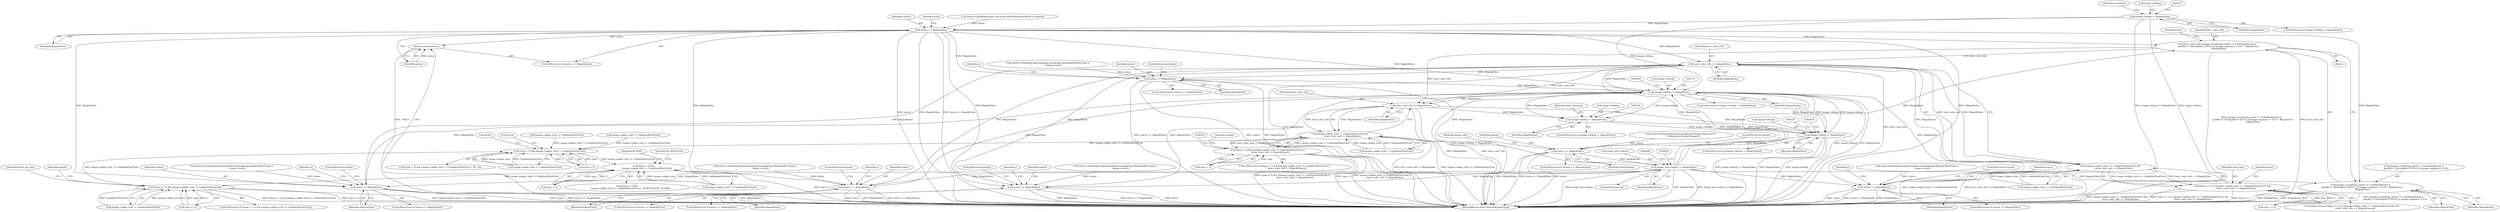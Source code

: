 digraph "0_ImageMagick_4cc6ec8a4197d4c008577127736bf7985d632323@pointer" {
"1000171" [label="(Call,image->debug != MagickFalse)"];
"1000205" [label="(Call,status == MagickFalse)"];
"1000208" [label="(Return,return(status);)"];
"1000587" [label="(Call,have_color_info=(image->rendering_intent != UndefinedIntent) ||\n      (profile != (StringInfo *) NULL) || (image->gamma != 0.0) ?  MagickTrue :\n      MagickFalse)"];
"1000630" [label="(Call,have_color_info == MagickFalse)"];
"1000624" [label="(Call,(image->alpha_trait == UndefinedPixelTrait) &&\n          (have_color_info == MagickFalse))"];
"1000620" [label="(Call,(type == 3) || ((image->alpha_trait == UndefinedPixelTrait) &&\n          (have_color_info == MagickFalse)))"];
"1001051" [label="(Call,status == MagickFalse)"];
"1001704" [label="(Call,image->debug != MagickFalse)"];
"1002014" [label="(Call,have_color_info != MagickFalse)"];
"1002008" [label="(Call,(image->alpha_trait != UndefinedPixelTrait) ||\n        (have_color_info != MagickFalse))"];
"1000509" [label="(Call,(type > 3) && (image->alpha_trait != UndefinedPixelTrait))"];
"1000527" [label="(Call,(type > 3) &&\n          (image->alpha_trait != UndefinedPixelTrait))"];
"1000539" [label="(Call,(type == 3) && (image->alpha_trait != UndefinedPixelTrait))"];
"1002004" [label="(Call,(type > 3) && ((image->alpha_trait != UndefinedPixelTrait) ||\n        (have_color_info != MagickFalse)))"];
"1002329" [label="(Call,image->debug != MagickFalse)"];
"1002531" [label="(Call,image->debug != MagickFalse)"];
"1002581" [label="(Call,status == MagickFalse)"];
"1002585" [label="(Call,image_info->adjoin != MagickFalse)"];
"1000589" [label="(Call,(image->rendering_intent != UndefinedIntent) ||\n      (profile != (StringInfo *) NULL) || (image->gamma != 0.0) ?  MagickTrue :\n      MagickFalse)"];
"1001226" [label="(Call,status == MagickFalse)"];
"1001339" [label="(Call,status == MagickFalse)"];
"1001476" [label="(Call,status == MagickFalse)"];
"1001599" [label="(Call,status == MagickFalse)"];
"1000510" [label="(Call,type > 3)"];
"1002016" [label="(Identifier,MagickFalse)"];
"1000647" [label="(Identifier,bmp_info)"];
"1001602" [label="(ControlStructure,break;)"];
"1001599" [label="(Call,status == MagickFalse)"];
"1000587" [label="(Call,have_color_info=(image->rendering_intent != UndefinedIntent) ||\n      (profile != (StringInfo *) NULL) || (image->gamma != 0.0) ?  MagickTrue :\n      MagickFalse)"];
"1000540" [label="(Call,type == 3)"];
"1001039" [label="(Call,status=SetImageProgress(image,SaveImageTag,(MagickOffsetType) y,\n                image->rows))"];
"1002008" [label="(Call,(image->alpha_trait != UndefinedPixelTrait) ||\n        (have_color_info != MagickFalse))"];
"1000509" [label="(Call,(type > 3) && (image->alpha_trait != UndefinedPixelTrait))"];
"1000206" [label="(Identifier,status)"];
"1000209" [label="(Identifier,status)"];
"1001708" [label="(Identifier,MagickFalse)"];
"1001052" [label="(Identifier,status)"];
"1002580" [label="(ControlStructure,if (status == MagickFalse))"];
"1001226" [label="(Call,status == MagickFalse)"];
"1001229" [label="(ControlStructure,break;)"];
"1000211" [label="(Identifier,type)"];
"1002323" [label="(Identifier,image)"];
"1002328" [label="(ControlStructure,if (image->debug != MagickFalse))"];
"1000608" [label="(Identifier,MagickFalse)"];
"1001053" [label="(Identifier,MagickFalse)"];
"1001600" [label="(Identifier,status)"];
"1000286" [label="(Block,)"];
"1002329" [label="(Call,image->debug != MagickFalse)"];
"1002581" [label="(Call,status == MagickFalse)"];
"1000204" [label="(ControlStructure,if (status == MagickFalse))"];
"1001227" [label="(Identifier,status)"];
"1000624" [label="(Call,(image->alpha_trait == UndefinedPixelTrait) &&\n          (have_color_info == MagickFalse))"];
"1002586" [label="(Call,image_info->adjoin)"];
"1001340" [label="(Identifier,status)"];
"1001214" [label="(Call,status=SetImageProgress(image,SaveImageTag,(MagickOffsetType) y,\n                image->rows))"];
"1000632" [label="(Identifier,MagickFalse)"];
"1002005" [label="(Call,type > 3)"];
"1000611" [label="(Identifier,type)"];
"1000187" [label="(Identifier,exception)"];
"1000528" [label="(Call,type > 3)"];
"1001073" [label="(Identifier,y)"];
"1002585" [label="(Call,image_info->adjoin != MagickFalse)"];
"1000539" [label="(Call,(type == 3) && (image->alpha_trait != UndefinedPixelTrait))"];
"1002587" [label="(Identifier,image_info)"];
"1002589" [label="(Identifier,MagickFalse)"];
"1000635" [label="(Identifier,type)"];
"1002009" [label="(Call,image->alpha_trait != UndefinedPixelTrait)"];
"1001479" [label="(ControlStructure,break;)"];
"1000518" [label="(Literal,32)"];
"1002596" [label="(MethodReturn,static MagickBooleanType)"];
"1000631" [label="(Identifier,have_color_info)"];
"1001705" [label="(Call,image->debug)"];
"1001476" [label="(Call,status == MagickFalse)"];
"1000170" [label="(ControlStructure,if (image->debug != MagickFalse))"];
"1000538" [label="(ControlStructure,if ((type == 3) && (image->alpha_trait != UndefinedPixelTrait)))"];
"1000208" [label="(Return,return(status);)"];
"1002014" [label="(Call,have_color_info != MagickFalse)"];
"1001601" [label="(Identifier,MagickFalse)"];
"1002003" [label="(ControlStructure,if ((type > 3) && ((image->alpha_trait != UndefinedPixelTrait) ||\n        (have_color_info != MagickFalse))))"];
"1001598" [label="(ControlStructure,if (status == MagickFalse))"];
"1000620" [label="(Call,(type == 3) || ((image->alpha_trait == UndefinedPixelTrait) &&\n          (have_color_info == MagickFalse)))"];
"1001327" [label="(Call,status=SetImageProgress(image,SaveImageTag,(MagickOffsetType) y,\n                image->rows))"];
"1001358" [label="(Identifier,y)"];
"1001704" [label="(Call,image->debug != MagickFalse)"];
"1001495" [label="(Identifier,y)"];
"1000607" [label="(Identifier,MagickTrue)"];
"1000590" [label="(Call,(image->rendering_intent != UndefinedIntent) ||\n      (profile != (StringInfo *) NULL) || (image->gamma != 0.0))"];
"1002333" [label="(Identifier,MagickFalse)"];
"1001054" [label="(ControlStructure,break;)"];
"1000531" [label="(Call,image->alpha_trait != UndefinedPixelTrait)"];
"1001750" [label="(Call,image->alpha_trait != UndefinedPixelTrait)"];
"1001477" [label="(Identifier,status)"];
"1001341" [label="(Identifier,MagickFalse)"];
"1000563" [label="(Identifier,bytes_per_line)"];
"1001342" [label="(ControlStructure,break;)"];
"1002582" [label="(Identifier,status)"];
"1002330" [label="(Call,image->debug)"];
"1002346" [label="(Identifier,bmp_colormap)"];
"1000508" [label="(Call,(type > 3) && (image->alpha_trait != UndefinedPixelTrait) ? 32 : 24)"];
"1002531" [label="(Call,image->debug != MagickFalse)"];
"1002583" [label="(Identifier,MagickFalse)"];
"1002004" [label="(Call,(type > 3) && ((image->alpha_trait != UndefinedPixelTrait) ||\n        (have_color_info != MagickFalse)))"];
"1000526" [label="(Call,(type > 3) &&\n          (image->alpha_trait != UndefinedPixelTrait) ?  BI_BITFIELDS : BI_RGB)"];
"1000205" [label="(Call,status == MagickFalse)"];
"1001338" [label="(ControlStructure,if (status == MagickFalse))"];
"1001228" [label="(Identifier,MagickFalse)"];
"1000619" [label="(ControlStructure,if ((type == 3) || ((image->alpha_trait == UndefinedPixelTrait) &&\n          (have_color_info == MagickFalse))))"];
"1000588" [label="(Identifier,have_color_info)"];
"1000543" [label="(Call,image->alpha_trait != UndefinedPixelTrait)"];
"1000527" [label="(Call,(type > 3) &&\n          (image->alpha_trait != UndefinedPixelTrait))"];
"1000513" [label="(Call,image->alpha_trait != UndefinedPixelTrait)"];
"1001050" [label="(ControlStructure,if (status == MagickFalse))"];
"1000621" [label="(Call,type == 3)"];
"1000207" [label="(Identifier,MagickFalse)"];
"1000630" [label="(Call,have_color_info == MagickFalse)"];
"1000175" [label="(Identifier,MagickFalse)"];
"1001225" [label="(ControlStructure,if (status == MagickFalse))"];
"1002571" [label="(Call,status=SetImageProgress(image,SaveImagesTag,scene++,\n      GetImageListLength(image)))"];
"1001703" [label="(ControlStructure,if (image->debug != MagickFalse))"];
"1001051" [label="(Call,status == MagickFalse)"];
"1002015" [label="(Identifier,have_color_info)"];
"1000550" [label="(Identifier,option)"];
"1001587" [label="(Call,status=SetImageProgress(image,SaveImageTag,(MagickOffsetType) y,\n                image->rows))"];
"1000536" [label="(Identifier,BI_BITFIELDS)"];
"1000171" [label="(Call,image->debug != MagickFalse)"];
"1002532" [label="(Call,image->debug)"];
"1000519" [label="(Literal,24)"];
"1000172" [label="(Call,image->debug)"];
"1000589" [label="(Call,(image->rendering_intent != UndefinedIntent) ||\n      (profile != (StringInfo *) NULL) || (image->gamma != 0.0) ?  MagickTrue :\n      MagickFalse)"];
"1001475" [label="(ControlStructure,if (status == MagickFalse))"];
"1001245" [label="(Identifier,y)"];
"1001464" [label="(Call,status=SetImageProgress(image,SaveImageTag,(MagickOffsetType) y,\n                image->rows))"];
"1001339" [label="(Call,status == MagickFalse)"];
"1000197" [label="(Call,status=OpenBlob(image_info,image,WriteBinaryBlobMode,exception))"];
"1000625" [label="(Call,image->alpha_trait == UndefinedPixelTrait)"];
"1000285" [label="(ControlStructure,do)"];
"1001478" [label="(Identifier,MagickFalse)"];
"1000415" [label="(Call,image->alpha_trait != UndefinedPixelTrait)"];
"1000894" [label="(Identifier,y)"];
"1000537" [label="(Identifier,BI_RGB)"];
"1002530" [label="(ControlStructure,if (image->debug != MagickFalse))"];
"1002584" [label="(ControlStructure,break;)"];
"1002535" [label="(Identifier,MagickFalse)"];
"1000171" -> "1000170"  [label="AST: "];
"1000171" -> "1000175"  [label="CFG: "];
"1000172" -> "1000171"  [label="AST: "];
"1000175" -> "1000171"  [label="AST: "];
"1000177" -> "1000171"  [label="CFG: "];
"1000187" -> "1000171"  [label="CFG: "];
"1000171" -> "1002596"  [label="DDG: image->debug"];
"1000171" -> "1002596"  [label="DDG: image->debug != MagickFalse"];
"1000171" -> "1000205"  [label="DDG: MagickFalse"];
"1000171" -> "1001704"  [label="DDG: image->debug"];
"1000205" -> "1000204"  [label="AST: "];
"1000205" -> "1000207"  [label="CFG: "];
"1000206" -> "1000205"  [label="AST: "];
"1000207" -> "1000205"  [label="AST: "];
"1000209" -> "1000205"  [label="CFG: "];
"1000211" -> "1000205"  [label="CFG: "];
"1000205" -> "1002596"  [label="DDG: status"];
"1000205" -> "1002596"  [label="DDG: MagickFalse"];
"1000205" -> "1002596"  [label="DDG: status == MagickFalse"];
"1000197" -> "1000205"  [label="DDG: status"];
"1000205" -> "1000208"  [label="DDG: status"];
"1000205" -> "1000587"  [label="DDG: MagickFalse"];
"1000205" -> "1000589"  [label="DDG: MagickFalse"];
"1000205" -> "1000630"  [label="DDG: MagickFalse"];
"1000205" -> "1001051"  [label="DDG: MagickFalse"];
"1000205" -> "1001226"  [label="DDG: MagickFalse"];
"1000205" -> "1001339"  [label="DDG: MagickFalse"];
"1000205" -> "1001476"  [label="DDG: MagickFalse"];
"1000205" -> "1001599"  [label="DDG: MagickFalse"];
"1000205" -> "1001704"  [label="DDG: MagickFalse"];
"1000208" -> "1000204"  [label="AST: "];
"1000208" -> "1000209"  [label="CFG: "];
"1000209" -> "1000208"  [label="AST: "];
"1002596" -> "1000208"  [label="CFG: "];
"1000208" -> "1002596"  [label="DDG: <RET>"];
"1000209" -> "1000208"  [label="DDG: status"];
"1000587" -> "1000286"  [label="AST: "];
"1000587" -> "1000589"  [label="CFG: "];
"1000588" -> "1000587"  [label="AST: "];
"1000589" -> "1000587"  [label="AST: "];
"1000611" -> "1000587"  [label="CFG: "];
"1000587" -> "1002596"  [label="DDG: (image->rendering_intent != UndefinedIntent) ||\n      (profile != (StringInfo *) NULL) || (image->gamma != 0.0) ?  MagickTrue :\n      MagickFalse"];
"1000587" -> "1002596"  [label="DDG: have_color_info"];
"1002585" -> "1000587"  [label="DDG: MagickFalse"];
"1000587" -> "1000630"  [label="DDG: have_color_info"];
"1000587" -> "1002014"  [label="DDG: have_color_info"];
"1000630" -> "1000624"  [label="AST: "];
"1000630" -> "1000632"  [label="CFG: "];
"1000631" -> "1000630"  [label="AST: "];
"1000632" -> "1000630"  [label="AST: "];
"1000624" -> "1000630"  [label="CFG: "];
"1000630" -> "1002596"  [label="DDG: MagickFalse"];
"1000630" -> "1002596"  [label="DDG: have_color_info"];
"1000630" -> "1000624"  [label="DDG: have_color_info"];
"1000630" -> "1000624"  [label="DDG: MagickFalse"];
"1002585" -> "1000630"  [label="DDG: MagickFalse"];
"1000630" -> "1001051"  [label="DDG: MagickFalse"];
"1000630" -> "1001226"  [label="DDG: MagickFalse"];
"1000630" -> "1001339"  [label="DDG: MagickFalse"];
"1000630" -> "1001476"  [label="DDG: MagickFalse"];
"1000630" -> "1001599"  [label="DDG: MagickFalse"];
"1000630" -> "1001704"  [label="DDG: MagickFalse"];
"1000630" -> "1002014"  [label="DDG: have_color_info"];
"1000624" -> "1000620"  [label="AST: "];
"1000624" -> "1000625"  [label="CFG: "];
"1000625" -> "1000624"  [label="AST: "];
"1000620" -> "1000624"  [label="CFG: "];
"1000624" -> "1002596"  [label="DDG: have_color_info == MagickFalse"];
"1000624" -> "1002596"  [label="DDG: image->alpha_trait == UndefinedPixelTrait"];
"1000624" -> "1000620"  [label="DDG: image->alpha_trait == UndefinedPixelTrait"];
"1000624" -> "1000620"  [label="DDG: have_color_info == MagickFalse"];
"1000625" -> "1000624"  [label="DDG: image->alpha_trait"];
"1000625" -> "1000624"  [label="DDG: UndefinedPixelTrait"];
"1000620" -> "1000619"  [label="AST: "];
"1000620" -> "1000621"  [label="CFG: "];
"1000621" -> "1000620"  [label="AST: "];
"1000635" -> "1000620"  [label="CFG: "];
"1000647" -> "1000620"  [label="CFG: "];
"1000620" -> "1002596"  [label="DDG: type == 3"];
"1000620" -> "1002596"  [label="DDG: (image->alpha_trait == UndefinedPixelTrait) &&\n          (have_color_info == MagickFalse)"];
"1000620" -> "1002596"  [label="DDG: (type == 3) || ((image->alpha_trait == UndefinedPixelTrait) &&\n          (have_color_info == MagickFalse))"];
"1000621" -> "1000620"  [label="DDG: type"];
"1000621" -> "1000620"  [label="DDG: 3"];
"1001051" -> "1001050"  [label="AST: "];
"1001051" -> "1001053"  [label="CFG: "];
"1001052" -> "1001051"  [label="AST: "];
"1001053" -> "1001051"  [label="AST: "];
"1001054" -> "1001051"  [label="CFG: "];
"1000894" -> "1001051"  [label="CFG: "];
"1001051" -> "1002596"  [label="DDG: status == MagickFalse"];
"1001051" -> "1002596"  [label="DDG: status"];
"1001051" -> "1002596"  [label="DDG: MagickFalse"];
"1001039" -> "1001051"  [label="DDG: status"];
"1002585" -> "1001051"  [label="DDG: MagickFalse"];
"1001051" -> "1001704"  [label="DDG: MagickFalse"];
"1001704" -> "1001703"  [label="AST: "];
"1001704" -> "1001708"  [label="CFG: "];
"1001705" -> "1001704"  [label="AST: "];
"1001708" -> "1001704"  [label="AST: "];
"1001711" -> "1001704"  [label="CFG: "];
"1001848" -> "1001704"  [label="CFG: "];
"1001704" -> "1002596"  [label="DDG: image->debug"];
"1001704" -> "1002596"  [label="DDG: MagickFalse"];
"1001704" -> "1002596"  [label="DDG: image->debug != MagickFalse"];
"1002531" -> "1001704"  [label="DDG: image->debug"];
"1001339" -> "1001704"  [label="DDG: MagickFalse"];
"1001226" -> "1001704"  [label="DDG: MagickFalse"];
"1001476" -> "1001704"  [label="DDG: MagickFalse"];
"1001599" -> "1001704"  [label="DDG: MagickFalse"];
"1002585" -> "1001704"  [label="DDG: MagickFalse"];
"1001704" -> "1002014"  [label="DDG: MagickFalse"];
"1001704" -> "1002329"  [label="DDG: image->debug"];
"1001704" -> "1002329"  [label="DDG: MagickFalse"];
"1001704" -> "1002531"  [label="DDG: image->debug"];
"1001704" -> "1002531"  [label="DDG: MagickFalse"];
"1002014" -> "1002008"  [label="AST: "];
"1002014" -> "1002016"  [label="CFG: "];
"1002015" -> "1002014"  [label="AST: "];
"1002016" -> "1002014"  [label="AST: "];
"1002008" -> "1002014"  [label="CFG: "];
"1002014" -> "1002596"  [label="DDG: have_color_info"];
"1002014" -> "1002596"  [label="DDG: MagickFalse"];
"1002014" -> "1002008"  [label="DDG: have_color_info"];
"1002014" -> "1002008"  [label="DDG: MagickFalse"];
"1002014" -> "1002329"  [label="DDG: MagickFalse"];
"1002014" -> "1002531"  [label="DDG: MagickFalse"];
"1002008" -> "1002004"  [label="AST: "];
"1002008" -> "1002009"  [label="CFG: "];
"1002009" -> "1002008"  [label="AST: "];
"1002004" -> "1002008"  [label="CFG: "];
"1002008" -> "1002596"  [label="DDG: have_color_info != MagickFalse"];
"1002008" -> "1002596"  [label="DDG: image->alpha_trait != UndefinedPixelTrait"];
"1002008" -> "1000509"  [label="DDG: image->alpha_trait != UndefinedPixelTrait"];
"1002008" -> "1002004"  [label="DDG: image->alpha_trait != UndefinedPixelTrait"];
"1002008" -> "1002004"  [label="DDG: have_color_info != MagickFalse"];
"1002009" -> "1002008"  [label="DDG: image->alpha_trait"];
"1002009" -> "1002008"  [label="DDG: UndefinedPixelTrait"];
"1000509" -> "1000508"  [label="AST: "];
"1000509" -> "1000510"  [label="CFG: "];
"1000509" -> "1000513"  [label="CFG: "];
"1000510" -> "1000509"  [label="AST: "];
"1000513" -> "1000509"  [label="AST: "];
"1000518" -> "1000509"  [label="CFG: "];
"1000519" -> "1000509"  [label="CFG: "];
"1000510" -> "1000509"  [label="DDG: type"];
"1000510" -> "1000509"  [label="DDG: 3"];
"1000513" -> "1000509"  [label="DDG: image->alpha_trait"];
"1000513" -> "1000509"  [label="DDG: UndefinedPixelTrait"];
"1001750" -> "1000509"  [label="DDG: image->alpha_trait != UndefinedPixelTrait"];
"1000539" -> "1000509"  [label="DDG: image->alpha_trait != UndefinedPixelTrait"];
"1000415" -> "1000509"  [label="DDG: image->alpha_trait != UndefinedPixelTrait"];
"1000509" -> "1000527"  [label="DDG: image->alpha_trait != UndefinedPixelTrait"];
"1000527" -> "1000526"  [label="AST: "];
"1000527" -> "1000528"  [label="CFG: "];
"1000527" -> "1000531"  [label="CFG: "];
"1000528" -> "1000527"  [label="AST: "];
"1000531" -> "1000527"  [label="AST: "];
"1000536" -> "1000527"  [label="CFG: "];
"1000537" -> "1000527"  [label="CFG: "];
"1000527" -> "1002596"  [label="DDG: type > 3"];
"1000528" -> "1000527"  [label="DDG: type"];
"1000528" -> "1000527"  [label="DDG: 3"];
"1000531" -> "1000527"  [label="DDG: image->alpha_trait"];
"1000531" -> "1000527"  [label="DDG: UndefinedPixelTrait"];
"1000527" -> "1000539"  [label="DDG: image->alpha_trait != UndefinedPixelTrait"];
"1000539" -> "1000538"  [label="AST: "];
"1000539" -> "1000540"  [label="CFG: "];
"1000539" -> "1000543"  [label="CFG: "];
"1000540" -> "1000539"  [label="AST: "];
"1000543" -> "1000539"  [label="AST: "];
"1000550" -> "1000539"  [label="CFG: "];
"1000563" -> "1000539"  [label="CFG: "];
"1000539" -> "1002596"  [label="DDG: type == 3"];
"1000539" -> "1002596"  [label="DDG: image->alpha_trait != UndefinedPixelTrait"];
"1000539" -> "1002596"  [label="DDG: (type == 3) && (image->alpha_trait != UndefinedPixelTrait)"];
"1000540" -> "1000539"  [label="DDG: type"];
"1000540" -> "1000539"  [label="DDG: 3"];
"1000543" -> "1000539"  [label="DDG: image->alpha_trait"];
"1000543" -> "1000539"  [label="DDG: UndefinedPixelTrait"];
"1002004" -> "1002003"  [label="AST: "];
"1002004" -> "1002005"  [label="CFG: "];
"1002005" -> "1002004"  [label="AST: "];
"1002019" -> "1002004"  [label="CFG: "];
"1002323" -> "1002004"  [label="CFG: "];
"1002004" -> "1002596"  [label="DDG: (image->alpha_trait != UndefinedPixelTrait) ||\n        (have_color_info != MagickFalse)"];
"1002004" -> "1002596"  [label="DDG: (type > 3) && ((image->alpha_trait != UndefinedPixelTrait) ||\n        (have_color_info != MagickFalse))"];
"1002004" -> "1002596"  [label="DDG: type > 3"];
"1002005" -> "1002004"  [label="DDG: type"];
"1002005" -> "1002004"  [label="DDG: 3"];
"1002329" -> "1002328"  [label="AST: "];
"1002329" -> "1002333"  [label="CFG: "];
"1002330" -> "1002329"  [label="AST: "];
"1002333" -> "1002329"  [label="AST: "];
"1002335" -> "1002329"  [label="CFG: "];
"1002346" -> "1002329"  [label="CFG: "];
"1002329" -> "1002531"  [label="DDG: image->debug"];
"1002329" -> "1002531"  [label="DDG: MagickFalse"];
"1002531" -> "1002530"  [label="AST: "];
"1002531" -> "1002535"  [label="CFG: "];
"1002532" -> "1002531"  [label="AST: "];
"1002535" -> "1002531"  [label="AST: "];
"1002537" -> "1002531"  [label="CFG: "];
"1002546" -> "1002531"  [label="CFG: "];
"1002531" -> "1002596"  [label="DDG: MagickFalse"];
"1002531" -> "1002596"  [label="DDG: image->debug"];
"1002531" -> "1002596"  [label="DDG: image->debug != MagickFalse"];
"1002531" -> "1002581"  [label="DDG: MagickFalse"];
"1002581" -> "1002580"  [label="AST: "];
"1002581" -> "1002583"  [label="CFG: "];
"1002582" -> "1002581"  [label="AST: "];
"1002583" -> "1002581"  [label="AST: "];
"1002587" -> "1002581"  [label="CFG: "];
"1002584" -> "1002581"  [label="CFG: "];
"1002581" -> "1002596"  [label="DDG: status == MagickFalse"];
"1002581" -> "1002596"  [label="DDG: status"];
"1002581" -> "1002596"  [label="DDG: MagickFalse"];
"1002571" -> "1002581"  [label="DDG: status"];
"1002581" -> "1002585"  [label="DDG: MagickFalse"];
"1002585" -> "1000285"  [label="AST: "];
"1002585" -> "1002589"  [label="CFG: "];
"1002586" -> "1002585"  [label="AST: "];
"1002589" -> "1002585"  [label="AST: "];
"1000288" -> "1002585"  [label="CFG: "];
"1002591" -> "1002585"  [label="CFG: "];
"1002585" -> "1002596"  [label="DDG: image_info->adjoin != MagickFalse"];
"1002585" -> "1002596"  [label="DDG: image_info->adjoin"];
"1002585" -> "1002596"  [label="DDG: MagickFalse"];
"1002585" -> "1000589"  [label="DDG: MagickFalse"];
"1002585" -> "1001226"  [label="DDG: MagickFalse"];
"1002585" -> "1001339"  [label="DDG: MagickFalse"];
"1002585" -> "1001476"  [label="DDG: MagickFalse"];
"1002585" -> "1001599"  [label="DDG: MagickFalse"];
"1000589" -> "1000607"  [label="CFG: "];
"1000589" -> "1000608"  [label="CFG: "];
"1000590" -> "1000589"  [label="AST: "];
"1000607" -> "1000589"  [label="AST: "];
"1000608" -> "1000589"  [label="AST: "];
"1000589" -> "1002596"  [label="DDG: MagickTrue"];
"1000589" -> "1002596"  [label="DDG: (image->rendering_intent != UndefinedIntent) ||\n      (profile != (StringInfo *) NULL) || (image->gamma != 0.0)"];
"1000589" -> "1002596"  [label="DDG: MagickFalse"];
"1001226" -> "1001225"  [label="AST: "];
"1001226" -> "1001228"  [label="CFG: "];
"1001227" -> "1001226"  [label="AST: "];
"1001228" -> "1001226"  [label="AST: "];
"1001229" -> "1001226"  [label="CFG: "];
"1001073" -> "1001226"  [label="CFG: "];
"1001226" -> "1002596"  [label="DDG: MagickFalse"];
"1001226" -> "1002596"  [label="DDG: status"];
"1001226" -> "1002596"  [label="DDG: status == MagickFalse"];
"1001214" -> "1001226"  [label="DDG: status"];
"1001339" -> "1001338"  [label="AST: "];
"1001339" -> "1001341"  [label="CFG: "];
"1001340" -> "1001339"  [label="AST: "];
"1001341" -> "1001339"  [label="AST: "];
"1001342" -> "1001339"  [label="CFG: "];
"1001245" -> "1001339"  [label="CFG: "];
"1001339" -> "1002596"  [label="DDG: MagickFalse"];
"1001339" -> "1002596"  [label="DDG: status == MagickFalse"];
"1001339" -> "1002596"  [label="DDG: status"];
"1001327" -> "1001339"  [label="DDG: status"];
"1001476" -> "1001475"  [label="AST: "];
"1001476" -> "1001478"  [label="CFG: "];
"1001477" -> "1001476"  [label="AST: "];
"1001478" -> "1001476"  [label="AST: "];
"1001479" -> "1001476"  [label="CFG: "];
"1001358" -> "1001476"  [label="CFG: "];
"1001476" -> "1002596"  [label="DDG: status == MagickFalse"];
"1001476" -> "1002596"  [label="DDG: status"];
"1001476" -> "1002596"  [label="DDG: MagickFalse"];
"1001464" -> "1001476"  [label="DDG: status"];
"1001599" -> "1001598"  [label="AST: "];
"1001599" -> "1001601"  [label="CFG: "];
"1001600" -> "1001599"  [label="AST: "];
"1001601" -> "1001599"  [label="AST: "];
"1001602" -> "1001599"  [label="CFG: "];
"1001495" -> "1001599"  [label="CFG: "];
"1001599" -> "1002596"  [label="DDG: status"];
"1001599" -> "1002596"  [label="DDG: status == MagickFalse"];
"1001599" -> "1002596"  [label="DDG: MagickFalse"];
"1001587" -> "1001599"  [label="DDG: status"];
}
